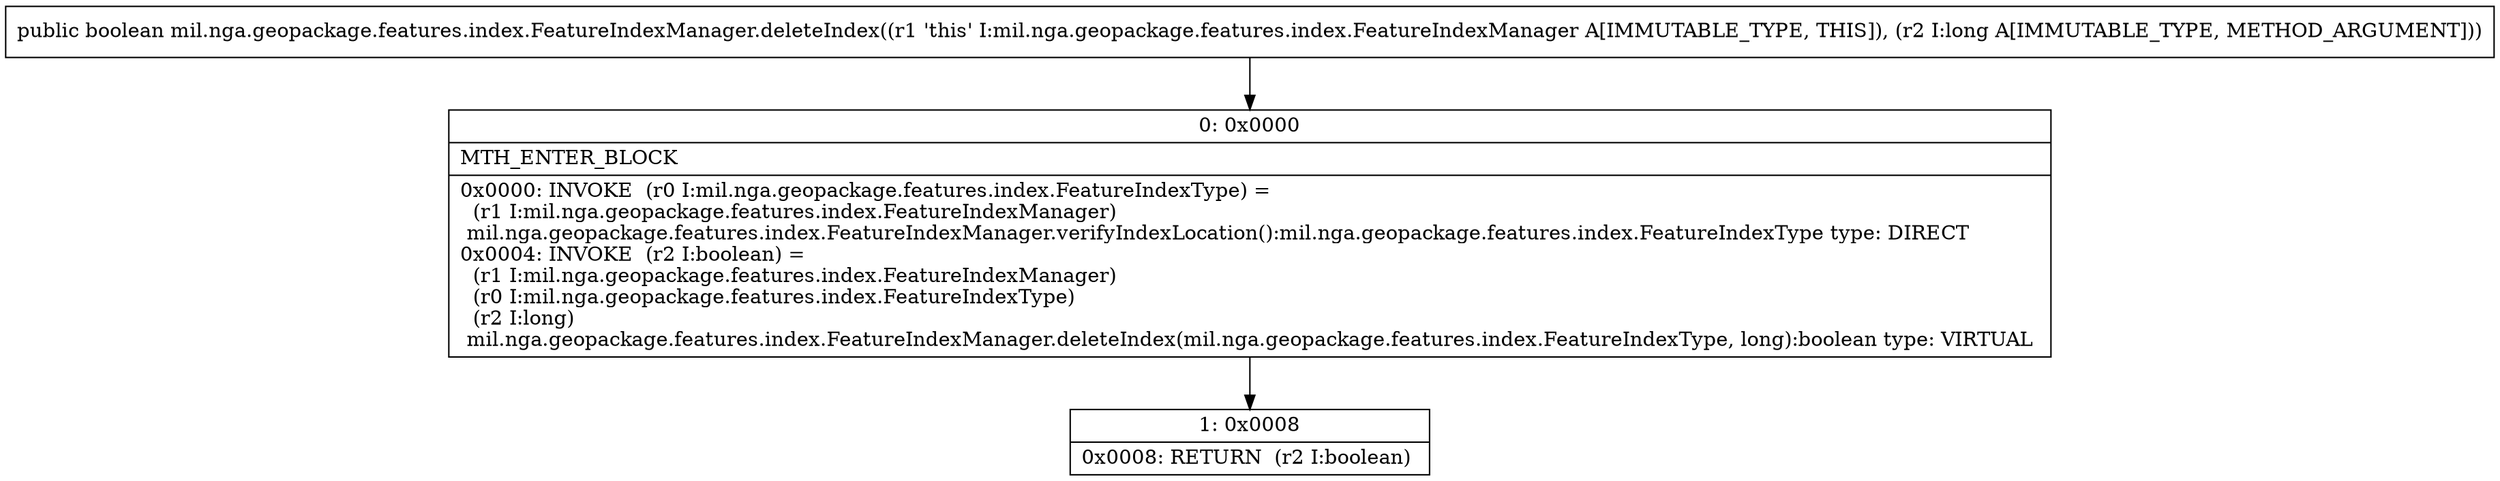 digraph "CFG formil.nga.geopackage.features.index.FeatureIndexManager.deleteIndex(J)Z" {
Node_0 [shape=record,label="{0\:\ 0x0000|MTH_ENTER_BLOCK\l|0x0000: INVOKE  (r0 I:mil.nga.geopackage.features.index.FeatureIndexType) = \l  (r1 I:mil.nga.geopackage.features.index.FeatureIndexManager)\l mil.nga.geopackage.features.index.FeatureIndexManager.verifyIndexLocation():mil.nga.geopackage.features.index.FeatureIndexType type: DIRECT \l0x0004: INVOKE  (r2 I:boolean) = \l  (r1 I:mil.nga.geopackage.features.index.FeatureIndexManager)\l  (r0 I:mil.nga.geopackage.features.index.FeatureIndexType)\l  (r2 I:long)\l mil.nga.geopackage.features.index.FeatureIndexManager.deleteIndex(mil.nga.geopackage.features.index.FeatureIndexType, long):boolean type: VIRTUAL \l}"];
Node_1 [shape=record,label="{1\:\ 0x0008|0x0008: RETURN  (r2 I:boolean) \l}"];
MethodNode[shape=record,label="{public boolean mil.nga.geopackage.features.index.FeatureIndexManager.deleteIndex((r1 'this' I:mil.nga.geopackage.features.index.FeatureIndexManager A[IMMUTABLE_TYPE, THIS]), (r2 I:long A[IMMUTABLE_TYPE, METHOD_ARGUMENT])) }"];
MethodNode -> Node_0;
Node_0 -> Node_1;
}

